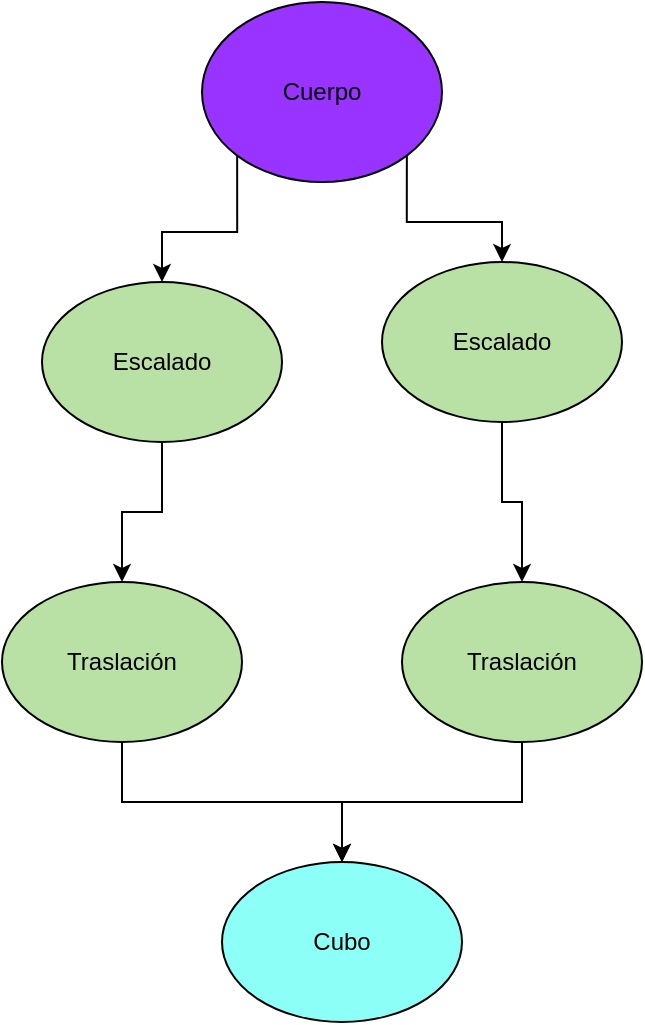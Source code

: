 <mxfile version="16.2.6" type="device"><diagram id="4_nmUq1pFZtlGs80qJmV" name="Page-1"><mxGraphModel dx="461" dy="743" grid="1" gridSize="10" guides="1" tooltips="1" connect="1" arrows="1" fold="1" page="1" pageScale="1" pageWidth="850" pageHeight="1100" math="0" shadow="0"><root><mxCell id="0"/><mxCell id="1" parent="0"/><mxCell id="OaylinPc7qBIeSaOdyYc-9" style="edgeStyle=orthogonalEdgeStyle;rounded=0;orthogonalLoop=1;jettySize=auto;html=1;exitX=0;exitY=1;exitDx=0;exitDy=0;" edge="1" parent="1" source="OaylinPc7qBIeSaOdyYc-1" target="OaylinPc7qBIeSaOdyYc-2"><mxGeometry relative="1" as="geometry"/></mxCell><mxCell id="OaylinPc7qBIeSaOdyYc-10" style="edgeStyle=orthogonalEdgeStyle;rounded=0;orthogonalLoop=1;jettySize=auto;html=1;exitX=1;exitY=1;exitDx=0;exitDy=0;" edge="1" parent="1" source="OaylinPc7qBIeSaOdyYc-1" target="OaylinPc7qBIeSaOdyYc-4"><mxGeometry relative="1" as="geometry"/></mxCell><mxCell id="OaylinPc7qBIeSaOdyYc-1" value="Cuerpo" style="ellipse;whiteSpace=wrap;html=1;fillColor=#9933FF;" vertex="1" parent="1"><mxGeometry x="130" y="170" width="120" height="90" as="geometry"/></mxCell><mxCell id="OaylinPc7qBIeSaOdyYc-11" style="edgeStyle=orthogonalEdgeStyle;rounded=0;orthogonalLoop=1;jettySize=auto;html=1;exitX=0.5;exitY=1;exitDx=0;exitDy=0;" edge="1" parent="1" source="OaylinPc7qBIeSaOdyYc-2" target="OaylinPc7qBIeSaOdyYc-5"><mxGeometry relative="1" as="geometry"/></mxCell><mxCell id="OaylinPc7qBIeSaOdyYc-2" value="Escalado" style="ellipse;whiteSpace=wrap;html=1;fillColor=#B9E0A5;" vertex="1" parent="1"><mxGeometry x="50" y="310" width="120" height="80" as="geometry"/></mxCell><mxCell id="OaylinPc7qBIeSaOdyYc-12" style="edgeStyle=orthogonalEdgeStyle;rounded=0;orthogonalLoop=1;jettySize=auto;html=1;exitX=0.5;exitY=1;exitDx=0;exitDy=0;" edge="1" parent="1" source="OaylinPc7qBIeSaOdyYc-4" target="OaylinPc7qBIeSaOdyYc-6"><mxGeometry relative="1" as="geometry"/></mxCell><mxCell id="OaylinPc7qBIeSaOdyYc-4" value="Escalado" style="ellipse;whiteSpace=wrap;html=1;fillColor=#B9E0A5;" vertex="1" parent="1"><mxGeometry x="220" y="300" width="120" height="80" as="geometry"/></mxCell><mxCell id="OaylinPc7qBIeSaOdyYc-13" style="edgeStyle=orthogonalEdgeStyle;rounded=0;orthogonalLoop=1;jettySize=auto;html=1;exitX=0.5;exitY=1;exitDx=0;exitDy=0;" edge="1" parent="1" source="OaylinPc7qBIeSaOdyYc-5" target="OaylinPc7qBIeSaOdyYc-7"><mxGeometry relative="1" as="geometry"/></mxCell><mxCell id="OaylinPc7qBIeSaOdyYc-5" value="Traslación" style="ellipse;whiteSpace=wrap;html=1;fillColor=#B9E0A5;" vertex="1" parent="1"><mxGeometry x="30" y="460" width="120" height="80" as="geometry"/></mxCell><mxCell id="OaylinPc7qBIeSaOdyYc-14" style="edgeStyle=orthogonalEdgeStyle;rounded=0;orthogonalLoop=1;jettySize=auto;html=1;exitX=0.5;exitY=1;exitDx=0;exitDy=0;" edge="1" parent="1" source="OaylinPc7qBIeSaOdyYc-6" target="OaylinPc7qBIeSaOdyYc-7"><mxGeometry relative="1" as="geometry"/></mxCell><mxCell id="OaylinPc7qBIeSaOdyYc-6" value="Traslación" style="ellipse;whiteSpace=wrap;html=1;fillColor=#B9E0A5;" vertex="1" parent="1"><mxGeometry x="230" y="460" width="120" height="80" as="geometry"/></mxCell><mxCell id="OaylinPc7qBIeSaOdyYc-7" value="Cubo" style="ellipse;whiteSpace=wrap;html=1;fillColor=#8CFFF7;" vertex="1" parent="1"><mxGeometry x="140" y="600" width="120" height="80" as="geometry"/></mxCell></root></mxGraphModel></diagram></mxfile>